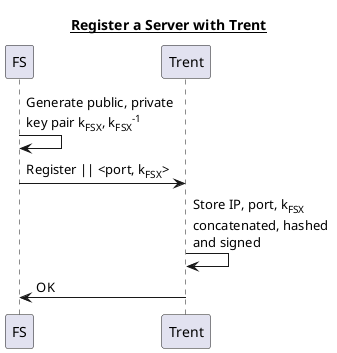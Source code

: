 @startuml
title __Register a Server with Trent__
participant FS
participant Trent

FS -> FS: Generate public, private \nkey pair k<sub>FSX</sub>, k<sub>FSX</sub><sup>-1</sup>

FS -> Trent: Register || <port, k<sub>FSX</sub>>
Trent -> Trent: Store IP, port, k<sub>FSX</sub>\nconcatenated, hashed \nand signed
Trent -> FS: OK
@enduml